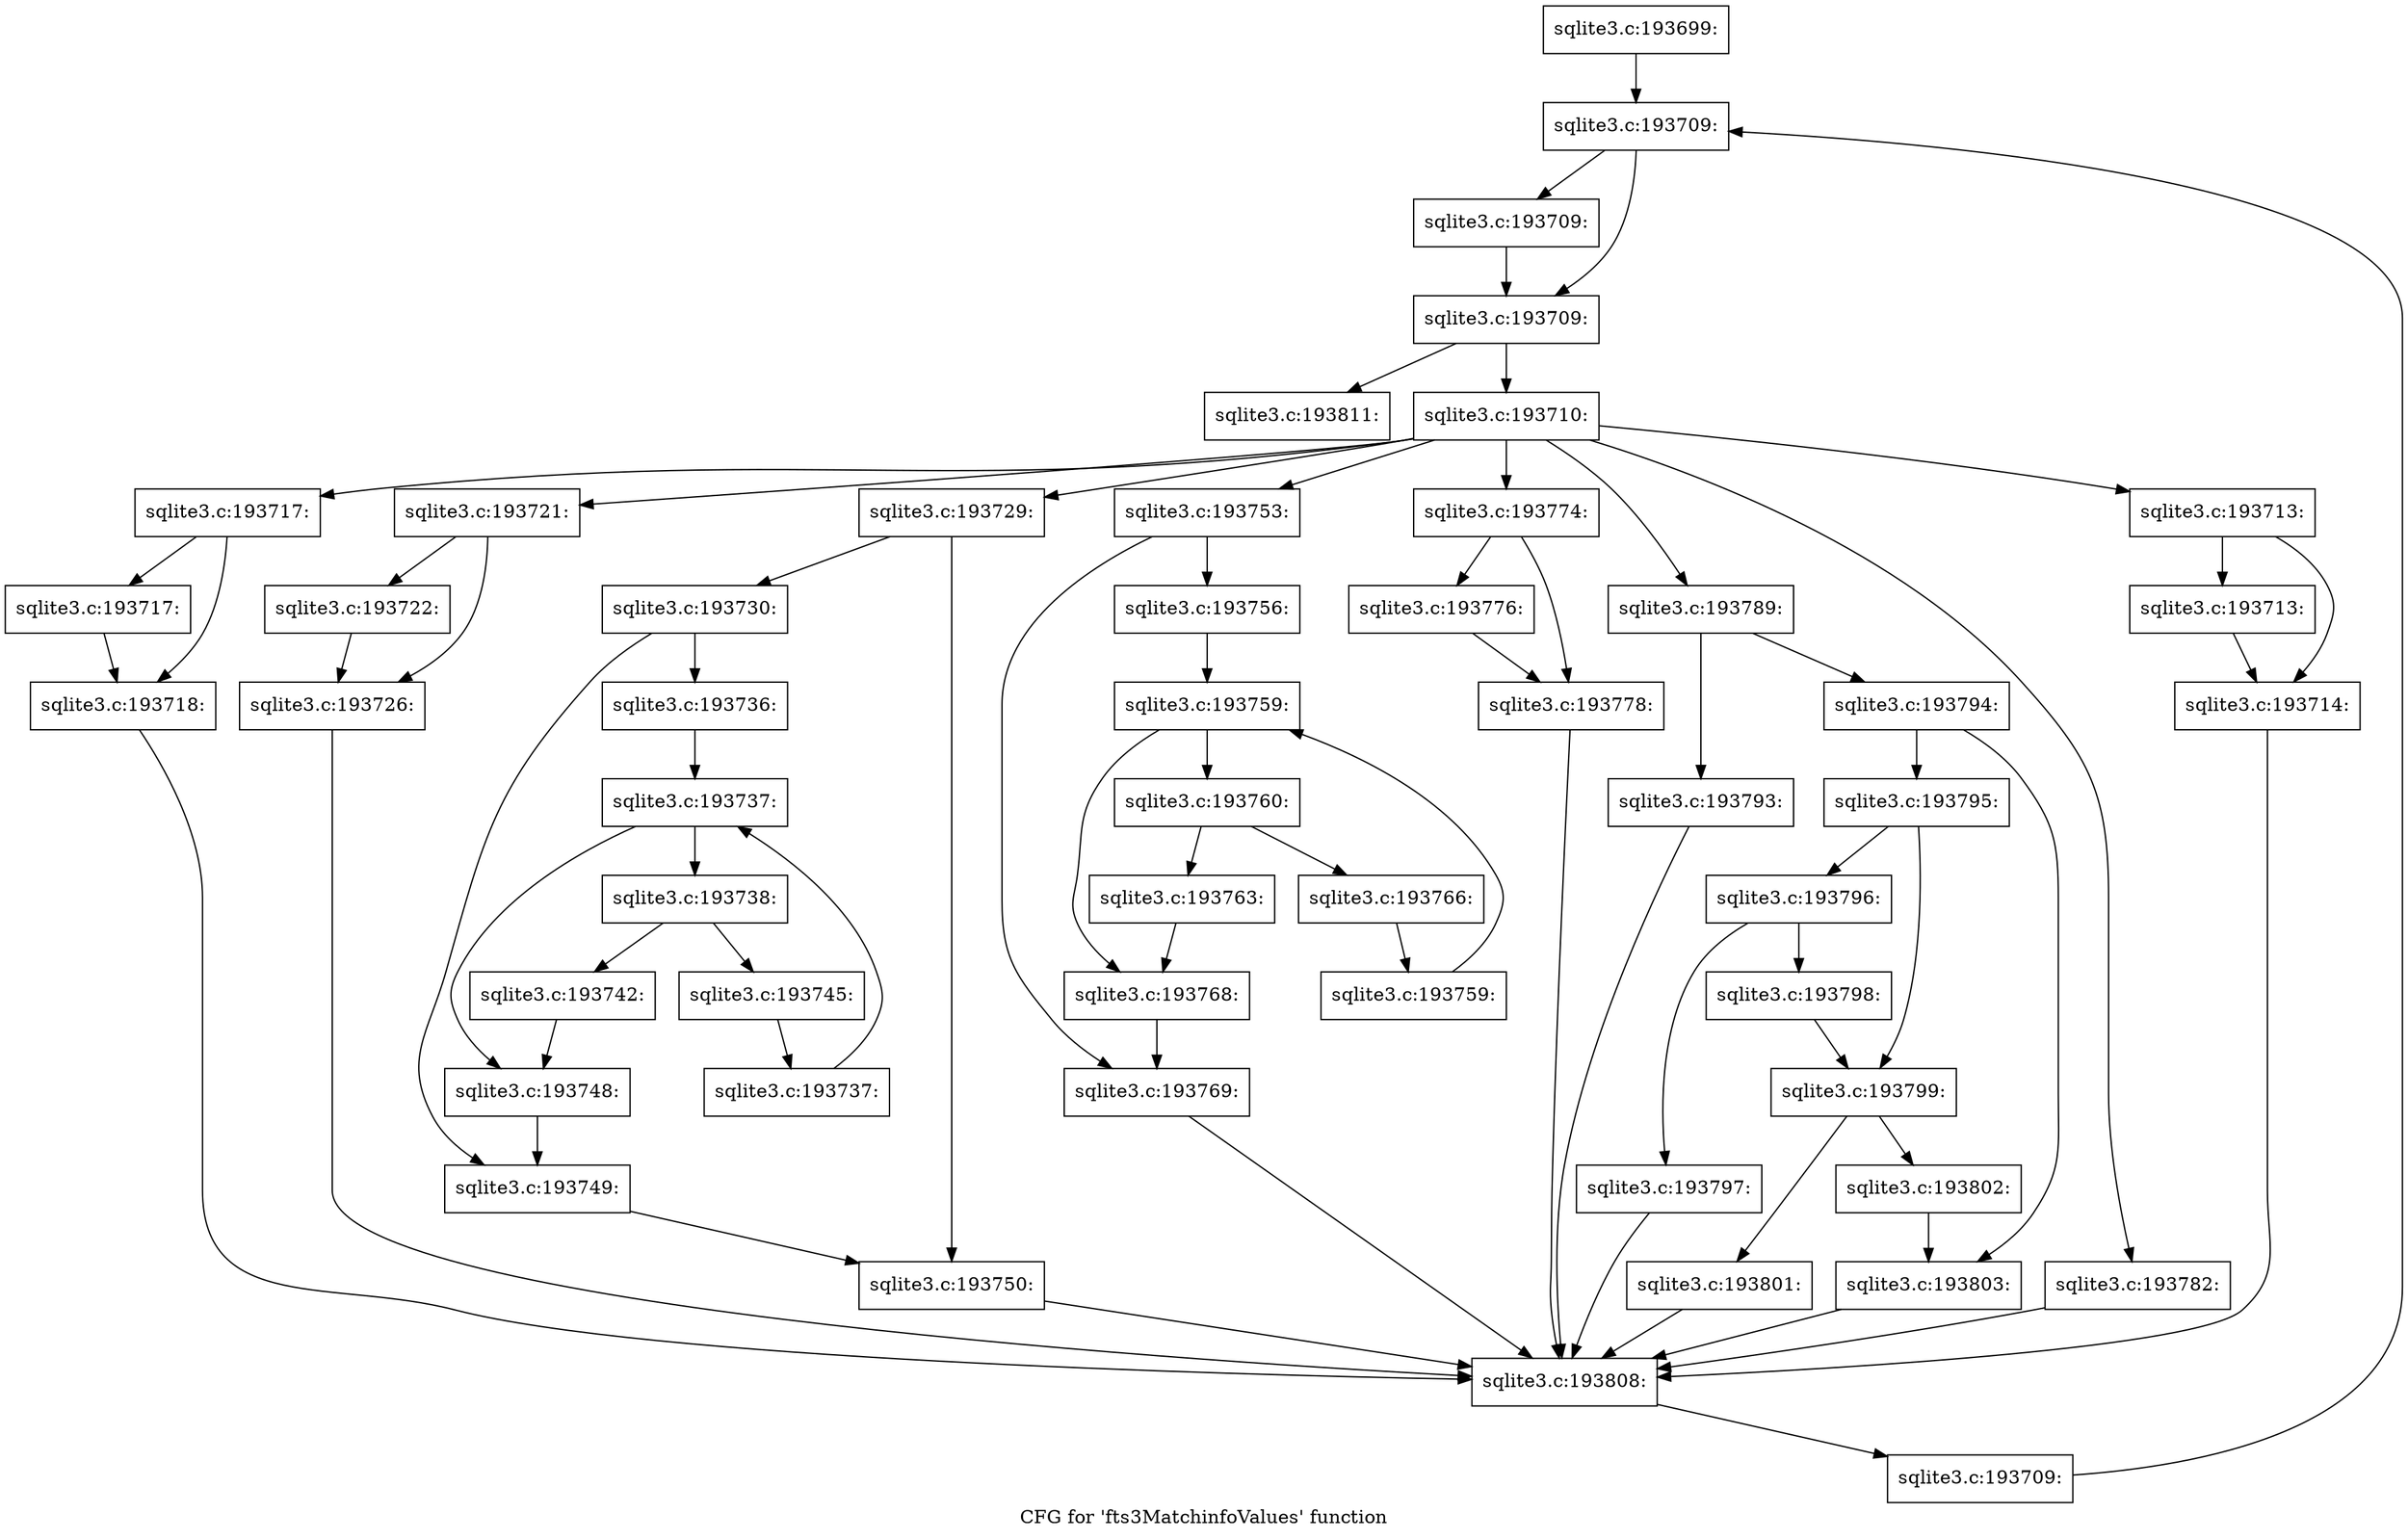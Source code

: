 digraph "CFG for 'fts3MatchinfoValues' function" {
	label="CFG for 'fts3MatchinfoValues' function";

	Node0x55c0fb352b00 [shape=record,label="{sqlite3.c:193699:}"];
	Node0x55c0fb352b00 -> Node0x55c0fb357cd0;
	Node0x55c0fb357cd0 [shape=record,label="{sqlite3.c:193709:}"];
	Node0x55c0fb357cd0 -> Node0x55c0fb357fc0;
	Node0x55c0fb357cd0 -> Node0x55c0fb357f70;
	Node0x55c0fb357fc0 [shape=record,label="{sqlite3.c:193709:}"];
	Node0x55c0fb357fc0 -> Node0x55c0fb357f70;
	Node0x55c0fb357f70 [shape=record,label="{sqlite3.c:193709:}"];
	Node0x55c0fb357f70 -> Node0x55c0fb357ef0;
	Node0x55c0fb357f70 -> Node0x55c0fb357b20;
	Node0x55c0fb357ef0 [shape=record,label="{sqlite3.c:193710:}"];
	Node0x55c0fb357ef0 -> Node0x55c0fb359140;
	Node0x55c0fb357ef0 -> Node0x55c0fb359520;
	Node0x55c0fb357ef0 -> Node0x55c0fb359f30;
	Node0x55c0fb357ef0 -> Node0x55c0fb35a940;
	Node0x55c0fb357ef0 -> Node0x55c0f528c070;
	Node0x55c0fb357ef0 -> Node0x55c0fb360010;
	Node0x55c0fb357ef0 -> Node0x55c0fb364280;
	Node0x55c0fb357ef0 -> Node0x55c0f528c9d0;
	Node0x55c0fb359520 [shape=record,label="{sqlite3.c:193713:}"];
	Node0x55c0fb359520 -> Node0x55c0fb359610;
	Node0x55c0fb359520 -> Node0x55c0fb359660;
	Node0x55c0fb359610 [shape=record,label="{sqlite3.c:193713:}"];
	Node0x55c0fb359610 -> Node0x55c0fb359660;
	Node0x55c0fb359660 [shape=record,label="{sqlite3.c:193714:}"];
	Node0x55c0fb359660 -> Node0x55c0fb358dc0;
	Node0x55c0fb359f30 [shape=record,label="{sqlite3.c:193717:}"];
	Node0x55c0fb359f30 -> Node0x55c0fb35a020;
	Node0x55c0fb359f30 -> Node0x55c0fb35a070;
	Node0x55c0fb35a020 [shape=record,label="{sqlite3.c:193717:}"];
	Node0x55c0fb35a020 -> Node0x55c0fb35a070;
	Node0x55c0fb35a070 [shape=record,label="{sqlite3.c:193718:}"];
	Node0x55c0fb35a070 -> Node0x55c0fb358dc0;
	Node0x55c0fb35a940 [shape=record,label="{sqlite3.c:193721:}"];
	Node0x55c0fb35a940 -> Node0x55c0fb35aa30;
	Node0x55c0fb35a940 -> Node0x55c0fb35aa80;
	Node0x55c0fb35aa30 [shape=record,label="{sqlite3.c:193722:}"];
	Node0x55c0fb35aa30 -> Node0x55c0fb35aa80;
	Node0x55c0fb35aa80 [shape=record,label="{sqlite3.c:193726:}"];
	Node0x55c0fb35aa80 -> Node0x55c0fb358dc0;
	Node0x55c0f528c070 [shape=record,label="{sqlite3.c:193729:}"];
	Node0x55c0f528c070 -> Node0x55c0fb35b8f0;
	Node0x55c0f528c070 -> Node0x55c0fb35bf40;
	Node0x55c0fb35b8f0 [shape=record,label="{sqlite3.c:193730:}"];
	Node0x55c0fb35b8f0 -> Node0x55c0fb35cb30;
	Node0x55c0fb35b8f0 -> Node0x55c0fb35ccb0;
	Node0x55c0fb35cb30 [shape=record,label="{sqlite3.c:193736:}"];
	Node0x55c0fb35cb30 -> Node0x55c0fb35d410;
	Node0x55c0fb35d410 [shape=record,label="{sqlite3.c:193737:}"];
	Node0x55c0fb35d410 -> Node0x55c0fb35d630;
	Node0x55c0fb35d410 -> Node0x55c0fb35d260;
	Node0x55c0fb35d630 [shape=record,label="{sqlite3.c:193738:}"];
	Node0x55c0fb35d630 -> Node0x55c0fb35e5e0;
	Node0x55c0fb35d630 -> Node0x55c0fb35e630;
	Node0x55c0fb35e5e0 [shape=record,label="{sqlite3.c:193742:}"];
	Node0x55c0fb35e5e0 -> Node0x55c0fb35d260;
	Node0x55c0fb35e630 [shape=record,label="{sqlite3.c:193745:}"];
	Node0x55c0fb35e630 -> Node0x55c0fb35d5a0;
	Node0x55c0fb35d5a0 [shape=record,label="{sqlite3.c:193737:}"];
	Node0x55c0fb35d5a0 -> Node0x55c0fb35d410;
	Node0x55c0fb35d260 [shape=record,label="{sqlite3.c:193748:}"];
	Node0x55c0fb35d260 -> Node0x55c0fb35ccb0;
	Node0x55c0fb35ccb0 [shape=record,label="{sqlite3.c:193749:}"];
	Node0x55c0fb35ccb0 -> Node0x55c0fb35bf40;
	Node0x55c0fb35bf40 [shape=record,label="{sqlite3.c:193750:}"];
	Node0x55c0fb35bf40 -> Node0x55c0fb358dc0;
	Node0x55c0fb360010 [shape=record,label="{sqlite3.c:193753:}"];
	Node0x55c0fb360010 -> Node0x55c0f6c7de40;
	Node0x55c0fb360010 -> Node0x55c0fb360c60;
	Node0x55c0f6c7de40 [shape=record,label="{sqlite3.c:193756:}"];
	Node0x55c0f6c7de40 -> Node0x55c0fb3620e0;
	Node0x55c0fb3620e0 [shape=record,label="{sqlite3.c:193759:}"];
	Node0x55c0fb3620e0 -> Node0x55c0fb362220;
	Node0x55c0fb3620e0 -> Node0x55c0fb361f30;
	Node0x55c0fb362220 [shape=record,label="{sqlite3.c:193760:}"];
	Node0x55c0fb362220 -> Node0x55c0fb362fa0;
	Node0x55c0fb362220 -> Node0x55c0fb362ff0;
	Node0x55c0fb362fa0 [shape=record,label="{sqlite3.c:193763:}"];
	Node0x55c0fb362fa0 -> Node0x55c0fb361f30;
	Node0x55c0fb362ff0 [shape=record,label="{sqlite3.c:193766:}"];
	Node0x55c0fb362ff0 -> Node0x55c0fb362190;
	Node0x55c0fb362190 [shape=record,label="{sqlite3.c:193759:}"];
	Node0x55c0fb362190 -> Node0x55c0fb3620e0;
	Node0x55c0fb361f30 [shape=record,label="{sqlite3.c:193768:}"];
	Node0x55c0fb361f30 -> Node0x55c0fb360c60;
	Node0x55c0fb360c60 [shape=record,label="{sqlite3.c:193769:}"];
	Node0x55c0fb360c60 -> Node0x55c0fb358dc0;
	Node0x55c0fb364280 [shape=record,label="{sqlite3.c:193774:}"];
	Node0x55c0fb364280 -> Node0x55c0fb364670;
	Node0x55c0fb364280 -> Node0x55c0fb3646c0;
	Node0x55c0fb364670 [shape=record,label="{sqlite3.c:193776:}"];
	Node0x55c0fb364670 -> Node0x55c0fb3646c0;
	Node0x55c0fb3646c0 [shape=record,label="{sqlite3.c:193778:}"];
	Node0x55c0fb3646c0 -> Node0x55c0fb358dc0;
	Node0x55c0f528c9d0 [shape=record,label="{sqlite3.c:193782:}"];
	Node0x55c0f528c9d0 -> Node0x55c0fb358dc0;
	Node0x55c0fb359140 [shape=record,label="{sqlite3.c:193789:}"];
	Node0x55c0fb359140 -> Node0x55c0fb366540;
	Node0x55c0fb359140 -> Node0x55c0fb3670b0;
	Node0x55c0fb366540 [shape=record,label="{sqlite3.c:193793:}"];
	Node0x55c0fb366540 -> Node0x55c0fb358dc0;
	Node0x55c0fb3670b0 [shape=record,label="{sqlite3.c:193794:}"];
	Node0x55c0fb3670b0 -> Node0x55c0fb3673d0;
	Node0x55c0fb3670b0 -> Node0x55c0fb367420;
	Node0x55c0fb3673d0 [shape=record,label="{sqlite3.c:193795:}"];
	Node0x55c0fb3673d0 -> Node0x55c0fb3676f0;
	Node0x55c0fb3673d0 -> Node0x55c0fb367740;
	Node0x55c0fb3676f0 [shape=record,label="{sqlite3.c:193796:}"];
	Node0x55c0fb3676f0 -> Node0x55c0fb367e10;
	Node0x55c0fb3676f0 -> Node0x55c0fb367f90;
	Node0x55c0fb367e10 [shape=record,label="{sqlite3.c:193797:}"];
	Node0x55c0fb367e10 -> Node0x55c0fb358dc0;
	Node0x55c0fb367f90 [shape=record,label="{sqlite3.c:193798:}"];
	Node0x55c0fb367f90 -> Node0x55c0fb367740;
	Node0x55c0fb367740 [shape=record,label="{sqlite3.c:193799:}"];
	Node0x55c0fb367740 -> Node0x55c0f6d72dc0;
	Node0x55c0fb367740 -> Node0x55c0fb365170;
	Node0x55c0f6d72dc0 [shape=record,label="{sqlite3.c:193801:}"];
	Node0x55c0f6d72dc0 -> Node0x55c0fb358dc0;
	Node0x55c0fb365170 [shape=record,label="{sqlite3.c:193802:}"];
	Node0x55c0fb365170 -> Node0x55c0fb367420;
	Node0x55c0fb367420 [shape=record,label="{sqlite3.c:193803:}"];
	Node0x55c0fb367420 -> Node0x55c0fb358dc0;
	Node0x55c0fb358dc0 [shape=record,label="{sqlite3.c:193808:}"];
	Node0x55c0fb358dc0 -> Node0x55c0fb357e60;
	Node0x55c0fb357e60 [shape=record,label="{sqlite3.c:193709:}"];
	Node0x55c0fb357e60 -> Node0x55c0fb357cd0;
	Node0x55c0fb357b20 [shape=record,label="{sqlite3.c:193811:}"];
}
